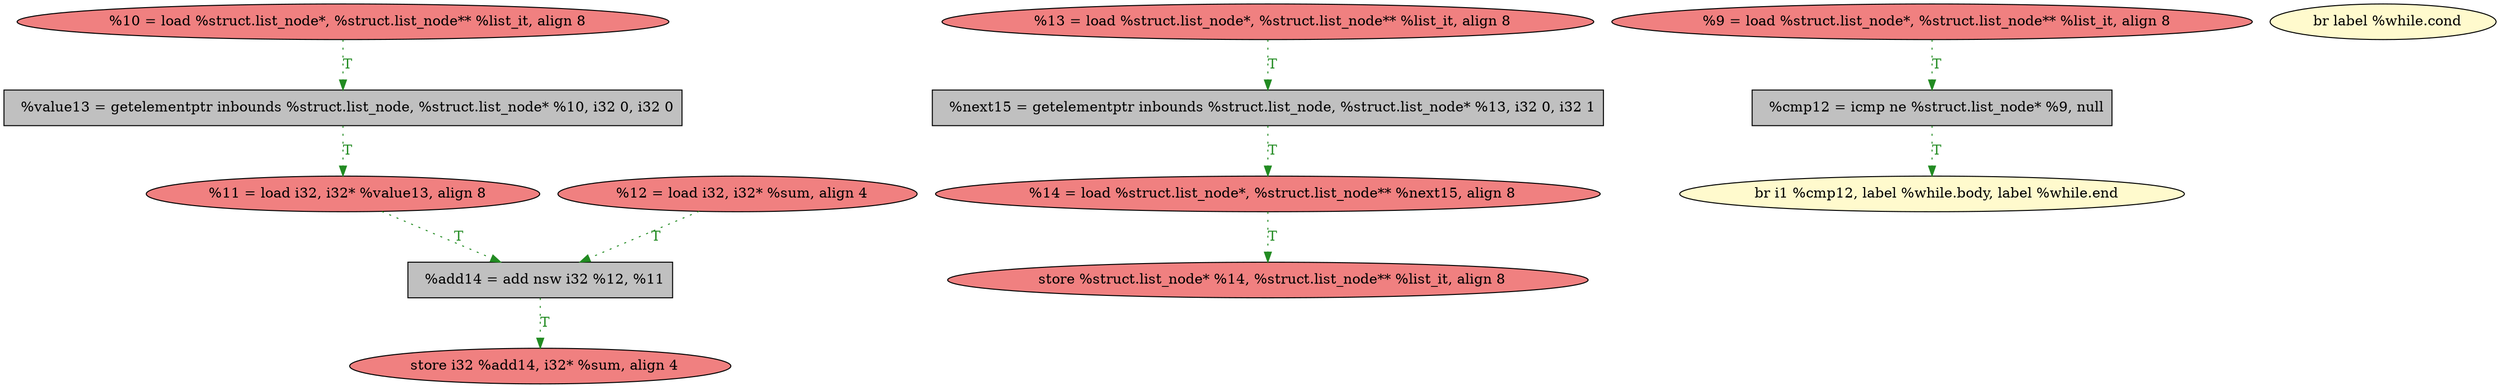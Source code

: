 
digraph G {


node874 [fillcolor=lightcoral,label="  %10 = load %struct.list_node*, %struct.list_node** %list_it, align 8",shape=ellipse,style=filled ]
node873 [fillcolor=grey,label="  %next15 = getelementptr inbounds %struct.list_node, %struct.list_node* %13, i32 0, i32 1",shape=rectangle,style=filled ]
node871 [fillcolor=grey,label="  %value13 = getelementptr inbounds %struct.list_node, %struct.list_node* %10, i32 0, i32 0",shape=rectangle,style=filled ]
node870 [fillcolor=lightcoral,label="  %13 = load %struct.list_node*, %struct.list_node** %list_it, align 8",shape=ellipse,style=filled ]
node872 [fillcolor=lightcoral,label="  %11 = load i32, i32* %value13, align 8",shape=ellipse,style=filled ]
node868 [fillcolor=lemonchiffon,label="  br i1 %cmp12, label %while.body, label %while.end",shape=ellipse,style=filled ]
node867 [fillcolor=lightcoral,label="  store %struct.list_node* %14, %struct.list_node** %list_it, align 8",shape=ellipse,style=filled ]
node863 [fillcolor=lemonchiffon,label="  br label %while.cond",shape=ellipse,style=filled ]
node861 [fillcolor=lightcoral,label="  %14 = load %struct.list_node*, %struct.list_node** %next15, align 8",shape=ellipse,style=filled ]
node864 [fillcolor=lightcoral,label="  %12 = load i32, i32* %sum, align 4",shape=ellipse,style=filled ]
node866 [fillcolor=grey,label="  %cmp12 = icmp ne %struct.list_node* %9, null",shape=rectangle,style=filled ]
node869 [fillcolor=lightcoral,label="  %9 = load %struct.list_node*, %struct.list_node** %list_it, align 8",shape=ellipse,style=filled ]
node862 [fillcolor=grey,label="  %add14 = add nsw i32 %12, %11",shape=rectangle,style=filled ]
node865 [fillcolor=lightcoral,label="  store i32 %add14, i32* %sum, align 4",shape=ellipse,style=filled ]

node869->node866 [style=dotted,color=forestgreen,label="T",fontcolor=forestgreen ]
node861->node867 [style=dotted,color=forestgreen,label="T",fontcolor=forestgreen ]
node873->node861 [style=dotted,color=forestgreen,label="T",fontcolor=forestgreen ]
node870->node873 [style=dotted,color=forestgreen,label="T",fontcolor=forestgreen ]
node866->node868 [style=dotted,color=forestgreen,label="T",fontcolor=forestgreen ]
node874->node871 [style=dotted,color=forestgreen,label="T",fontcolor=forestgreen ]
node864->node862 [style=dotted,color=forestgreen,label="T",fontcolor=forestgreen ]
node871->node872 [style=dotted,color=forestgreen,label="T",fontcolor=forestgreen ]
node862->node865 [style=dotted,color=forestgreen,label="T",fontcolor=forestgreen ]
node872->node862 [style=dotted,color=forestgreen,label="T",fontcolor=forestgreen ]


}
